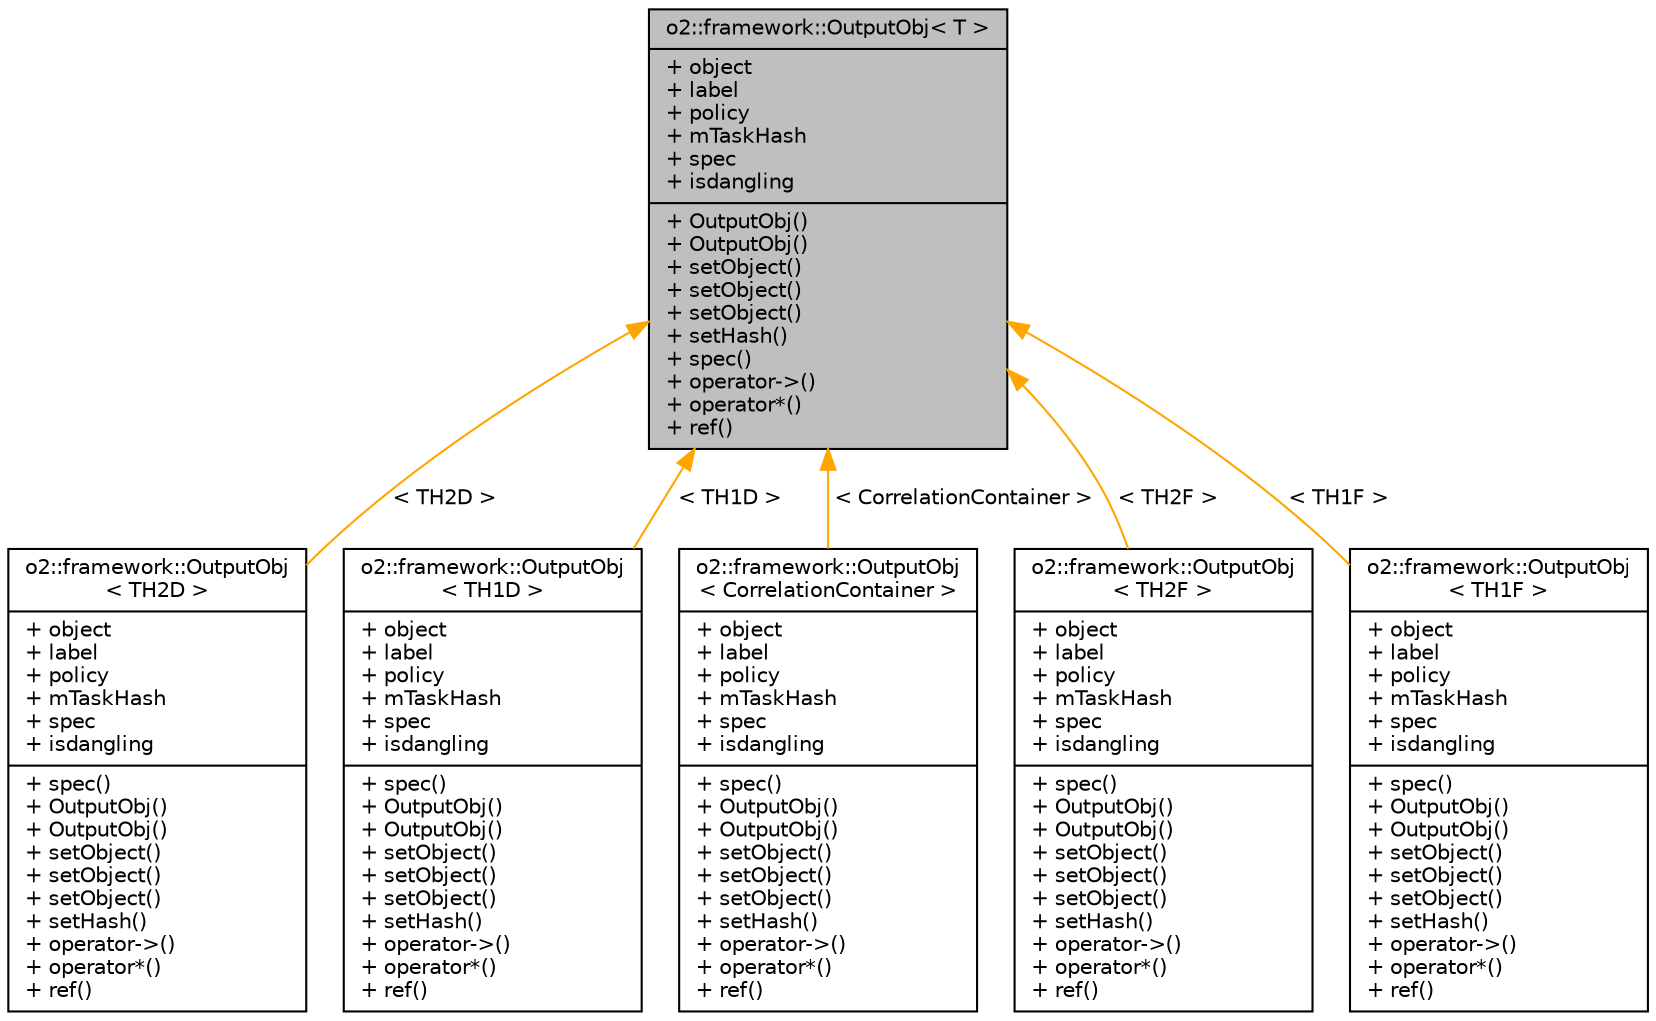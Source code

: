 digraph "o2::framework::OutputObj&lt; T &gt;"
{
 // INTERACTIVE_SVG=YES
  bgcolor="transparent";
  edge [fontname="Helvetica",fontsize="10",labelfontname="Helvetica",labelfontsize="10"];
  node [fontname="Helvetica",fontsize="10",shape=record];
  Node0 [label="{o2::framework::OutputObj\< T \>\n|+ object\l+ label\l+ policy\l+ mTaskHash\l+ spec\l+ isdangling\l|+ OutputObj()\l+ OutputObj()\l+ setObject()\l+ setObject()\l+ setObject()\l+ setHash()\l+ spec()\l+ operator-\>()\l+ operator*()\l+ ref()\l}",height=0.2,width=0.4,color="black", fillcolor="grey75", style="filled", fontcolor="black"];
  Node0 -> Node1 [dir="back",color="orange",fontsize="10",style="solid",label=" \< TH2D \>" ,fontname="Helvetica"];
  Node1 [label="{o2::framework::OutputObj\l\< TH2D \>\n|+ object\l+ label\l+ policy\l+ mTaskHash\l+ spec\l+ isdangling\l|+ spec()\l+ OutputObj()\l+ OutputObj()\l+ setObject()\l+ setObject()\l+ setObject()\l+ setHash()\l+ operator-\>()\l+ operator*()\l+ ref()\l}",height=0.2,width=0.4,color="black",URL="$d4/d79/structo2_1_1framework_1_1OutputObj.html"];
  Node0 -> Node2 [dir="back",color="orange",fontsize="10",style="solid",label=" \< TH1D \>" ,fontname="Helvetica"];
  Node2 [label="{o2::framework::OutputObj\l\< TH1D \>\n|+ object\l+ label\l+ policy\l+ mTaskHash\l+ spec\l+ isdangling\l|+ spec()\l+ OutputObj()\l+ OutputObj()\l+ setObject()\l+ setObject()\l+ setObject()\l+ setHash()\l+ operator-\>()\l+ operator*()\l+ ref()\l}",height=0.2,width=0.4,color="black",URL="$d4/d79/structo2_1_1framework_1_1OutputObj.html"];
  Node0 -> Node3 [dir="back",color="orange",fontsize="10",style="solid",label=" \< CorrelationContainer \>" ,fontname="Helvetica"];
  Node3 [label="{o2::framework::OutputObj\l\< CorrelationContainer \>\n|+ object\l+ label\l+ policy\l+ mTaskHash\l+ spec\l+ isdangling\l|+ spec()\l+ OutputObj()\l+ OutputObj()\l+ setObject()\l+ setObject()\l+ setObject()\l+ setHash()\l+ operator-\>()\l+ operator*()\l+ ref()\l}",height=0.2,width=0.4,color="black",URL="$d4/d79/structo2_1_1framework_1_1OutputObj.html"];
  Node0 -> Node4 [dir="back",color="orange",fontsize="10",style="solid",label=" \< TH2F \>" ,fontname="Helvetica"];
  Node4 [label="{o2::framework::OutputObj\l\< TH2F \>\n|+ object\l+ label\l+ policy\l+ mTaskHash\l+ spec\l+ isdangling\l|+ spec()\l+ OutputObj()\l+ OutputObj()\l+ setObject()\l+ setObject()\l+ setObject()\l+ setHash()\l+ operator-\>()\l+ operator*()\l+ ref()\l}",height=0.2,width=0.4,color="black",URL="$d4/d79/structo2_1_1framework_1_1OutputObj.html"];
  Node0 -> Node5 [dir="back",color="orange",fontsize="10",style="solid",label=" \< TH1F \>" ,fontname="Helvetica"];
  Node5 [label="{o2::framework::OutputObj\l\< TH1F \>\n|+ object\l+ label\l+ policy\l+ mTaskHash\l+ spec\l+ isdangling\l|+ spec()\l+ OutputObj()\l+ OutputObj()\l+ setObject()\l+ setObject()\l+ setObject()\l+ setHash()\l+ operator-\>()\l+ operator*()\l+ ref()\l}",height=0.2,width=0.4,color="black",URL="$d4/d79/structo2_1_1framework_1_1OutputObj.html"];
}
